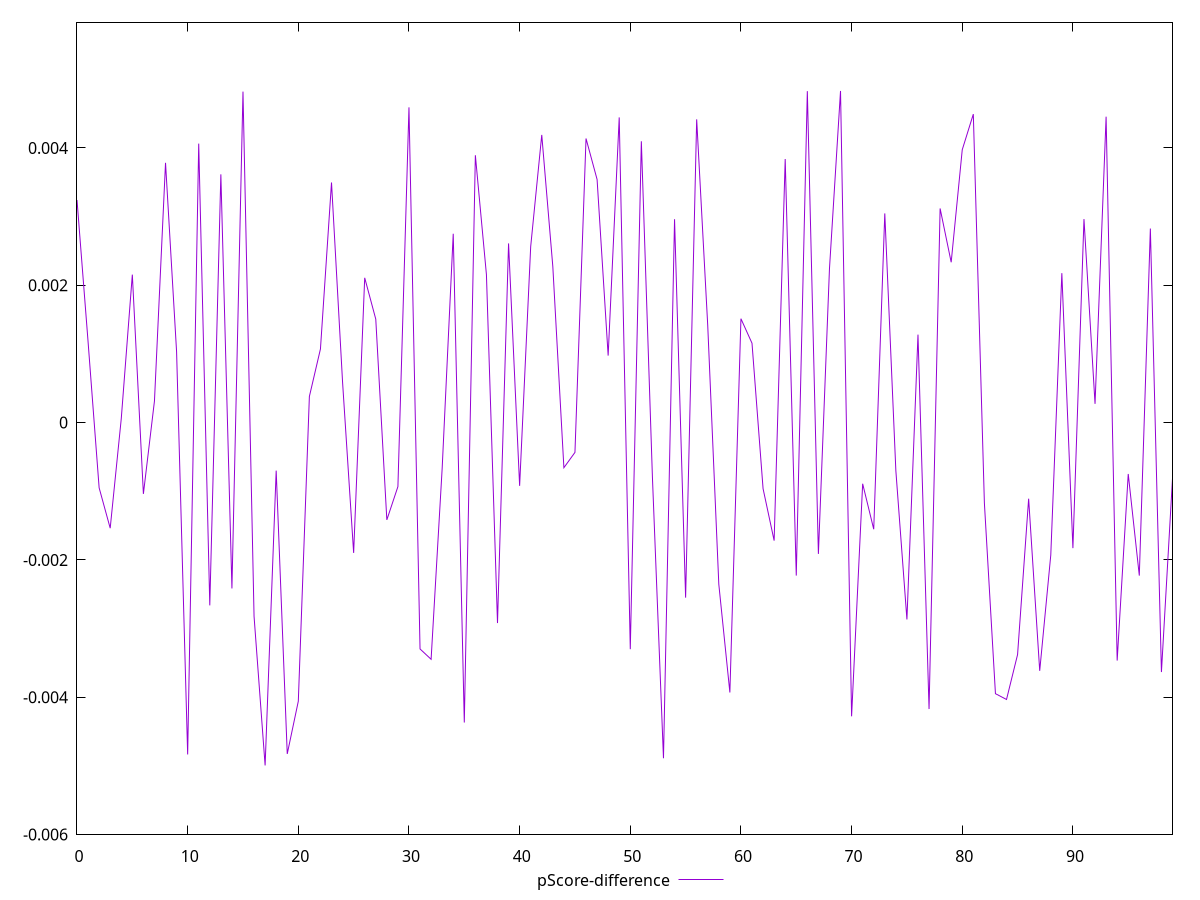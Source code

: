 reset

$pScoreDifference <<EOF
0 0.0032416999566355353
1 0.0011778522921582768
2 -0.0009494988236063845
3 -0.001537493613958052
4 0.00005686609649936669
5 0.0021552824025610207
6 -0.0010382593792853667
7 0.0003150719902375032
8 0.0037832295012133893
9 0.001030428900212585
10 -0.004832757076136285
11 0.004062703457737626
12 -0.002661803180096345
13 0.00361499671230181
14 -0.002415622214542404
15 0.004820456501721394
16 -0.0028211876309234274
17 -0.004993195426075597
18 -0.0006990469392524901
19 -0.004824930731100796
20 -0.0040577262920037035
21 0.00038048048062111484
22 0.0010720385540836652
23 0.0034964222734509623
24 0.000586785463114449
25 -0.001897997925176531
26 0.0021084765555678744
27 0.0015067190346507303
28 -0.0014166498853864784
29 -0.000932309666689779
30 0.004591168212132304
31 -0.003296364111039063
32 -0.0034471723729386436
33 -0.0006665890097650173
34 0.0027500528873603824
35 -0.004368189820719202
36 0.0038933840001502684
37 0.002155647228390324
38 -0.0029189927650096967
39 0.002609835329891709
40 -0.0009207556942959494
41 0.0025637843325808374
42 0.004189398762075663
43 0.00227199747711615
44 -0.0006568645323155042
45 -0.0004337529442536292
46 0.004137169076067468
47 0.003540889603984427
48 0.0009756966874092665
49 0.004444900906109418
50 -0.003300168750688906
51 0.004096960776806359
52 -0.0007911423308591958
53 -0.004888020280294968
54 0.002962005254327639
55 -0.002548921078288413
56 0.004416190866368214
57 0.0014118410707311124
58 -0.0023541922193075493
59 -0.003930268173570894
60 0.0015131371681031958
61 0.0011560618666819691
62 -0.0009622219239118213
63 -0.0017189165838126241
64 0.0038388873956219163
65 -0.0022279138791090336
66 0.004827254317318008
67 -0.0019127830946522595
68 0.0022390881506882954
69 0.004829736969608089
70 -0.004277356111469718
71 -0.0008904316377854604
72 -0.0015528697885723863
73 0.0030466720247721846
74 -0.0007012401229373744
75 -0.0028670883314375895
76 0.0012808853508558815
77 -0.004171168180756357
78 0.0031184448392192754
79 0.0023350978380033693
80 0.003973851924298
81 0.004492378168793554
82 -0.001169065372301846
83 -0.003947842434887182
84 -0.004032183437741893
85 -0.0033783419035411377
86 -0.001108636427148424
87 -0.00361494847095134
88 -0.0019300590557920216
89 0.0021761411411671885
90 -0.001828381247280686
91 0.0029636626345017625
92 0.000273252055230655
93 0.004455524534523692
94 -0.003465317505348814
95 -0.0007479881440884961
96 -0.002228364596641552
97 0.002826461828334237
98 -0.0036324823941752786
99 -0.000815358013698253
EOF

set key outside below
set xrange [0:99]
set yrange [-0.005993195426075597:0.005829736969608089]
set trange [-0.005993195426075597:0.005829736969608089]
set terminal svg size 640, 500 enhanced background rgb 'white'
set output "reports/report_00027_2021-02-24T12-40-31.850Z/interactive/samples/agenda/pScore-difference/values.svg"

plot $pScoreDifference title "pScore-difference" with line

reset
